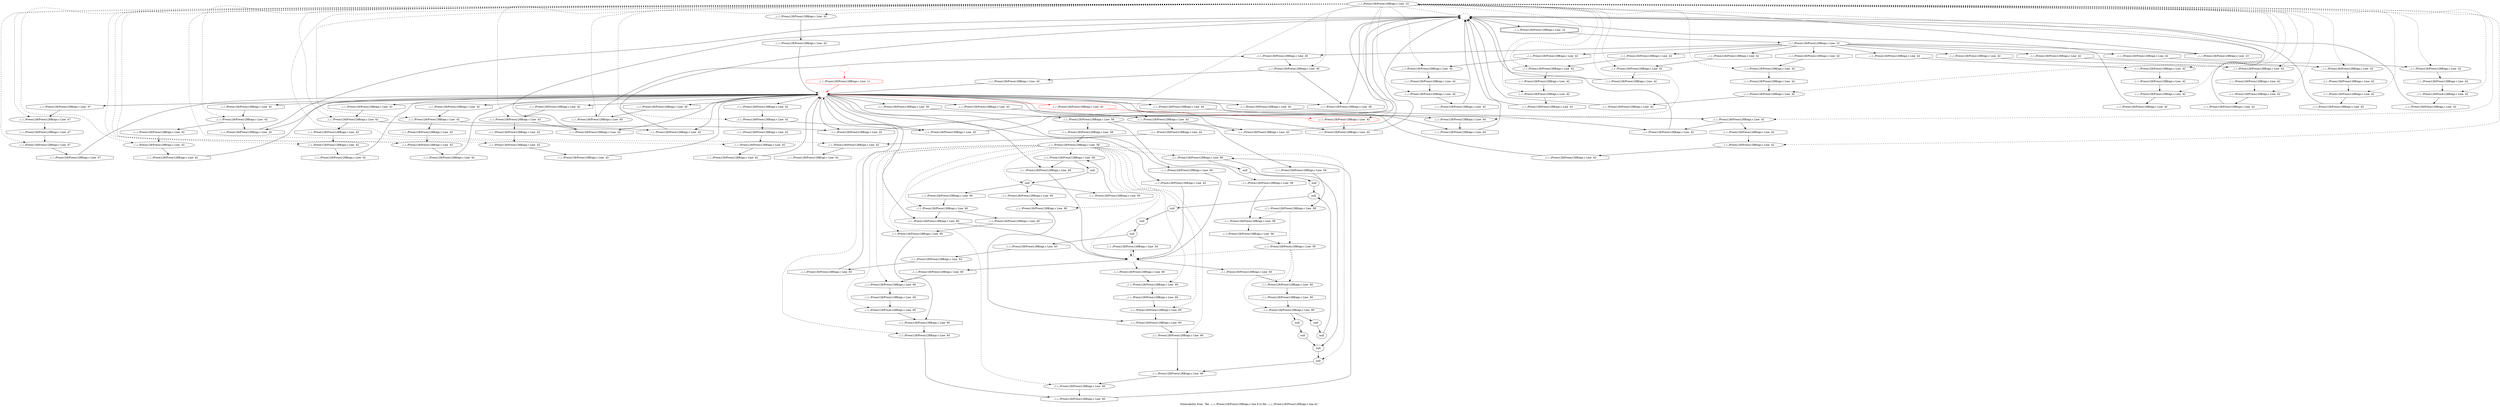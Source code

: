 digraph "Vulnerability from 'file ../../../Preon128/Preon128B/api.c line 8 to file ../../../Preon128/Preon128B/api.c line 42 '  "{
label="Vulnerability from  'file ../../../Preon128/Preon128B/api.c line 8 to file ../../../Preon128/Preon128B/api.c line 42 ' ";
node_1666[shape=ellipse,style=solid,label="../../../Preon128/Preon128B/api.c Line  23"]
node_1663[shape=ellipse,style=dashed,label=""]
"node_1666"->"node_1663" [style=dashed]
node_1679[shape=ellipse,style=solid,label="../../../Preon128/Preon128B/api.c Line  42"]
"node_1666"->"node_1679" [style=dashed]
node_1681[shape=ellipse,style=solid,label="../../../Preon128/Preon128B/api.c Line  42"]
"node_1666"->"node_1681" [style=dashed]
node_1765[shape=ellipse,style=solid,label="../../../Preon128/Preon128B/api.c Line  47"]
"node_1666"->"node_1765" [style=dashed]
node_1722[shape=ellipse,style=solid,label="../../../Preon128/Preon128B/api.c Line  42"]
"node_1666"->"node_1722" [style=dashed]
node_1670[shape=ellipse,style=solid,label="../../../Preon128/Preon128B/api.c Line  42"]
"node_1666"->"node_1670" [style=dashed]
node_1754[shape=ellipse,style=solid,label="../../../Preon128/Preon128B/api.c Line  44"]
"node_1666"->"node_1754" [style=dashed]
node_1724[shape=ellipse,style=solid,label="../../../Preon128/Preon128B/api.c Line  42"]
"node_1666"->"node_1724" [style=dashed]
node_1726[shape=ellipse,style=solid,label="../../../Preon128/Preon128B/api.c Line  42"]
"node_1666"->"node_1726" [style=dashed]
node_1739[shape=ellipse,style=solid,label="../../../Preon128/Preon128B/api.c Line  42"]
"node_1666"->"node_1739" [style=dashed]
node_1715[shape=ellipse,style=solid,label="../../../Preon128/Preon128B/api.c Line  42"]
"node_1666"->"node_1715" [style=dashed]
node_1728[shape=ellipse,style=solid,label="../../../Preon128/Preon128B/api.c Line  42"]
"node_1666"->"node_1728" [style=dashed]
node_1704[shape=ellipse,style=solid,label="../../../Preon128/Preon128B/api.c Line  42"]
"node_1666"->"node_1704" [style=dashed]
node_1757[shape=ellipse,style=solid,label="../../../Preon128/Preon128B/api.c Line  45"]
"node_1666"->"node_1757" [style=dashed]
node_1759[shape=ellipse,style=solid,label="../../../Preon128/Preon128B/api.c Line  45"]
"node_1666"->"node_1759" [style=dashed]
node_1706[shape=ellipse,style=solid,label="../../../Preon128/Preon128B/api.c Line  42"]
"node_1666"->"node_1706" [style=dashed]
node_1763[shape=ellipse,style=solid,label="../../../Preon128/Preon128B/api.c Line  47"]
"node_1666"->"node_1763" [style=dashed]
node_1694[shape=ellipse,style=solid,label="../../../Preon128/Preon128B/api.c Line  42"]
"node_1666"->"node_1694" [style=dashed]
node_1748[shape=ellipse,style=solid,label="../../../Preon128/Preon128B/api.c Line  42", color=red]
"node_1666"->"node_1748" [style=dashed]
node_1672[shape=ellipse,style=solid,label="../../../Preon128/Preon128B/api.c Line  42"]
"node_1666"->"node_1672" [style=dashed]
node_1683[shape=ellipse,style=solid,label="../../../Preon128/Preon128B/api.c Line  42"]
"node_1666"->"node_1683" [style=dashed]
node_1746[shape=ellipse,style=solid,label="../../../Preon128/Preon128B/api.c Line  42"]
"node_1666"->"node_1746" [style=dashed]
node_1713[shape=ellipse,style=solid,label="../../../Preon128/Preon128B/api.c Line  42"]
"node_1666"->"node_1713" [style=dashed]
node_1717[shape=ellipse,style=solid,label="../../../Preon128/Preon128B/api.c Line  42"]
"node_1666"->"node_1717" [style=dashed]
node_1701[shape=ellipse,style=solid,label="../../../Preon128/Preon128B/api.c Line  42"]
"node_1666"->"node_1701" [style=dashed]
node_1733[shape=ellipse,style=solid,label="../../../Preon128/Preon128B/api.c Line  42"]
"node_1666"->"node_1733" [style=dashed]
node_1735[shape=ellipse,style=solid,label="../../../Preon128/Preon128B/api.c Line  42"]
"node_1666"->"node_1735" [style=dashed]
node_1692[shape=ellipse,style=solid,label="../../../Preon128/Preon128B/api.c Line  42"]
"node_1666"->"node_1692" [style=dashed]
node_1677[shape=ellipse,style=solid,label="../../../Preon128/Preon128B/api.c Line  42"]
"node_1666"->"node_1677" [style=dashed]
node_1711[shape=ellipse,style=solid,label="../../../Preon128/Preon128B/api.c Line  42"]
"node_1666"->"node_1711" [style=dashed]
node_1690[shape=ellipse,style=solid,label="../../../Preon128/Preon128B/api.c Line  42"]
"node_1666"->"node_1690" [style=dashed]
node_1750[shape=ellipse,style=solid,label="../../../Preon128/Preon128B/api.c Line  42"]
"node_1666"->"node_1750" [style=dashed]
node_1737[shape=ellipse,style=solid,label="../../../Preon128/Preon128B/api.c Line  42"]
"node_1666"->"node_1737" [style=dashed]
node_1699[shape=ellipse,style=solid,label="../../../Preon128/Preon128B/api.c Line  42"]
"node_1666"->"node_1699" [style=dashed]
node_1668[shape=ellipse,style=solid,label="../../../Preon128/Preon128B/api.c Line  42"]
"node_1666"->"node_1668" [style=dashed]
node_1688[shape=ellipse,style=solid,label="../../../Preon128/Preon128B/api.c Line  42"]
"node_1666"->"node_1688" [style=dashed]
node_1744[shape=ellipse,style=solid,label="../../../Preon128/Preon128B/api.c Line  42"]
"node_1666"->"node_1744" [style=dashed]
node_1665[shape=doubleoctagon,style=solid,label="../../../Preon128/Preon128B/api.c Line  22"]
node_1664[shape=ellipse,style=solid,label="../../../Preon128/Preon128B/api.c Line  22"]
"node_1665"->"node_1664"
node_1723[shape=octagon,style=solid,label="../../../Preon128/Preon128B/api.c Line  42"]
"node_1664"->"node_1723"
node_1712[shape=octagon,style=solid,label="../../../Preon128/Preon128B/api.c Line  42"]
"node_1664"->"node_1712"
node_1700[shape=octagon,style=solid,label="../../../Preon128/Preon128B/api.c Line  42"]
"node_1664"->"node_1700"
node_1760[shape=octagon,style=solid,label="../../../Preon128/Preon128B/api.c Line  45"]
"node_1664"->"node_1760"
node_1689[shape=octagon,style=solid,label="../../../Preon128/Preon128B/api.c Line  42"]
"node_1664"->"node_1689"
node_1669[shape=octagon,style=solid,label="../../../Preon128/Preon128B/api.c Line  42"]
"node_1664"->"node_1669"
node_1745[shape=octagon,style=solid,label="../../../Preon128/Preon128B/api.c Line  42"]
"node_1664"->"node_1745"
node_1734[shape=octagon,style=solid,label="../../../Preon128/Preon128B/api.c Line  42"]
"node_1664"->"node_1734"
node_1678[shape=octagon,style=solid,label="../../../Preon128/Preon128B/api.c Line  42"]
"node_1664"->"node_1678"
node_1667[shape=octagon,style=solid,label="../../../Preon128/Preon128B/api.c Line  23"]
"node_1664"->"node_1667"
"node_1663"->"node_1665"
node_1662[shape=octagon,style=solid,label="../../../Preon128/Preon128B/api.c Line  11", color=red]
node_1661[shape=ellipse,style=dashed,label="", color=red]
"node_1662"->"node_1661" [color=red]
node_1671[shape=octagon,style=solid,label="../../../Preon128/Preon128B/api.c Line  42"]
"node_1661"->"node_1671"
node_1720[shape=octagon,style=solid,label="../../../Preon128/Preon128B/api.c Line  42"]
"node_1661"->"node_1720"
node_1764[shape=octagon,style=solid,label="../../../Preon128/Preon128B/api.c Line  47"]
"node_1661"->"node_1764"
node_1693[shape=octagon,style=solid,label="../../../Preon128/Preon128B/api.c Line  42"]
"node_1661"->"node_1693"
node_1705[shape=octagon,style=solid,label="../../../Preon128/Preon128B/api.c Line  42"]
"node_1661"->"node_1705"
node_1682[shape=octagon,style=solid,label="../../../Preon128/Preon128B/api.c Line  42"]
"node_1661"->"node_1682"
node_1716[shape=octagon,style=solid,label="../../../Preon128/Preon128B/api.c Line  42"]
"node_1661"->"node_1716"
node_1675[shape=octagon,style=solid,label="../../../Preon128/Preon128B/api.c Line  42"]
"node_1661"->"node_1675"
node_1727[shape=octagon,style=solid,label="../../../Preon128/Preon128B/api.c Line  42"]
"node_1661"->"node_1727"
node_1768[shape=octagon,style=solid,label="../../../Preon128/Preon128B/api.c Line  56"]
"node_1661"->"node_1768"
node_1755[shape=octagon,style=solid,label="../../../Preon128/Preon128B/api.c Line  44"]
"node_1661"->"node_1755"
node_1756[shape=octagon,style=solid,label="../../../Preon128/Preon128B/api.c Line  44"]
"node_1661"->"node_1756"
node_1758[shape=octagon,style=solid,label="../../../Preon128/Preon128B/api.c Line  45"]
"node_1661"->"node_1758"
node_1823[shape=octagon,style=solid,label="../../../Preon128/Preon128B/api.c Line  62"]
"node_1661"->"node_1823"
node_1762[shape=octagon,style=solid,label="../../../Preon128/Preon128B/api.c Line  46"]
"node_1661"->"node_1762"
node_1731[shape=octagon,style=solid,label="../../../Preon128/Preon128B/api.c Line  42"]
"node_1661"->"node_1731"
node_1797[shape=octagon,style=solid,label="../../../Preon128/Preon128B/api.c Line  60"]
"node_1661"->"node_1797"
node_1776[shape=octagon,style=solid,label="../../../Preon128/Preon128B/api.c Line  60"]
"node_1661"->"node_1776"
node_1814[shape=octagon,style=solid,label="../../../Preon128/Preon128B/api.c Line  60"]
"node_1661"->"node_1814"
node_1749[shape=octagon,style=solid,label="../../../Preon128/Preon128B/api.c Line  42", color=red]
"node_1661"->"node_1749" [color=red]
node_1738[shape=octagon,style=solid,label="../../../Preon128/Preon128B/api.c Line  42"]
"node_1661"->"node_1738"
node_1709[shape=octagon,style=solid,label="../../../Preon128/Preon128B/api.c Line  42"]
"node_1661"->"node_1709"
node_1697[shape=octagon,style=solid,label="../../../Preon128/Preon128B/api.c Line  42"]
"node_1661"->"node_1697"
node_1686[shape=octagon,style=solid,label="../../../Preon128/Preon128B/api.c Line  42"]
"node_1661"->"node_1686"
node_1742[shape=octagon,style=solid,label="../../../Preon128/Preon128B/api.c Line  42"]
"node_1661"->"node_1742"
node_1752[shape=octagon,style=solid,label="../../../Preon128/Preon128B/api.c Line  42"]
"node_1661"->"node_1752"
node_1660[shape=ellipse,style=dashed,label="", color=red]
"node_1660"->"node_1662" [color=red]
"node_1671"->"node_1670"
node_1719[shape=octagon,style=solid,label="../../../Preon128/Preon128B/api.c Line  42"]
"node_1719"->"node_1661"
"node_1720"->"node_1663"
node_1687[shape=octagon,style=solid,label="../../../Preon128/Preon128B/api.c Line  42"]
"node_1679"->"node_1687"
node_1684[shape=octagon,style=solid,label="../../../Preon128/Preon128B/api.c Line  42"]
"node_1681"->"node_1684"
"node_1681"->"node_1686"
node_1691[shape=octagon,style=solid,label="../../../Preon128/Preon128B/api.c Line  42"]
"node_1691"->"node_1690"
"node_1764"->"node_1763"
node_1703[shape=octagon,style=solid,label="../../../Preon128/Preon128B/api.c Line  47"]
"node_1765"->"node_1703"
node_1766[shape=octagon,style=solid,label="../../../Preon128/Preon128B/api.c Line  47"]
"node_1766"->"node_1765"
node_1721[shape=octagon,style=solid,label="../../../Preon128/Preon128B/api.c Line  42"]
"node_1721"->"node_1663"
node_1725[shape=octagon,style=solid,label="../../../Preon128/Preon128B/api.c Line  42"]
"node_1722"->"node_1725"
"node_1670"->"node_1675"
node_1673[shape=octagon,style=solid,label="../../../Preon128/Preon128B/api.c Line  42"]
"node_1670"->"node_1673"
node_1753[shape=octagon,style=solid,label="../../../Preon128/Preon128B/api.c Line  42"]
"node_1753"->"node_1663"
"node_1754"->"node_1756"
node_1708[shape=octagon,style=solid,label="../../../Preon128/Preon128B/api.c Line  42"]
"node_1708"->"node_1661"
"node_1723"->"node_1722"
node_1732[shape=octagon,style=solid,label="../../../Preon128/Preon128B/api.c Line  42"]
"node_1724"->"node_1732"
node_1674[shape=octagon,style=solid,label="../../../Preon128/Preon128B/api.c Line  42"]
"node_1674"->"node_1661"
node_1783[shape=ellipse,style=solid,label="null"]
node_1818[shape=octagon,style=solid,label="null"]
"node_1783"->"node_1818"
node_1784[shape=octagon,style=solid,label="null"]
"node_1784"->"node_1783"
node_1785[shape=ellipse,style=solid,label="../../../Preon128/Preon128B/api.c Line  58"]
node_1789[shape=ellipse,style=solid,label="../../../Preon128/Preon128B/api.c Line  60"]
"node_1785"->"node_1789" [style=dashed]
node_1791[shape=ellipse,style=solid,label="../../../Preon128/Preon128B/api.c Line  60"]
"node_1785"->"node_1791" [style=dashed]
node_1793[shape=ellipse,style=solid,label="../../../Preon128/Preon128B/api.c Line  60"]
"node_1785"->"node_1793" [style=dashed]
node_1795[shape=ellipse,style=solid,label="../../../Preon128/Preon128B/api.c Line  60"]
"node_1785"->"node_1795" [style=dashed]
node_1798[shape=ellipse,style=solid,label="../../../Preon128/Preon128B/api.c Line  60"]
"node_1785"->"node_1798" [style=dashed]
node_1804[shape=ellipse,style=solid,label="../../../Preon128/Preon128B/api.c Line  60"]
"node_1785"->"node_1804" [style=dashed]
node_1806[shape=ellipse,style=solid,label="../../../Preon128/Preon128B/api.c Line  60"]
"node_1785"->"node_1806" [style=dashed]
node_1808[shape=ellipse,style=solid,label="../../../Preon128/Preon128B/api.c Line  60"]
"node_1785"->"node_1808" [style=dashed]
node_1810[shape=ellipse,style=solid,label="../../../Preon128/Preon128B/api.c Line  60"]
"node_1785"->"node_1810" [style=dashed]
node_1812[shape=ellipse,style=solid,label="../../../Preon128/Preon128B/api.c Line  60"]
"node_1785"->"node_1812" [style=dashed]
node_1815[shape=ellipse,style=solid,label="../../../Preon128/Preon128B/api.c Line  60"]
"node_1785"->"node_1815" [style=dashed]
node_1817[shape=ellipse,style=solid,label="null"]
"node_1785"->"node_1817" [style=dashed]
node_1800[shape=ellipse,style=solid,label="null"]
"node_1785"->"node_1800" [style=dashed]
node_1802[shape=ellipse,style=solid,label="../../../Preon128/Preon128B/api.c Line  60"]
"node_1785"->"node_1802" [style=dashed]
node_1775[shape=ellipse,style=dashed,label=""]
"node_1785"->"node_1775" [style=dashed]
node_1786[shape=octagon,style=solid,label="../../../Preon128/Preon128B/api.c Line  58"]
"node_1786"->"node_1785"
"node_1693"->"node_1692"
"node_1705"->"node_1704"
"node_1725"->"node_1724"
node_1729[shape=octagon,style=solid,label="../../../Preon128/Preon128B/api.c Line  42"]
"node_1726"->"node_1729"
"node_1726"->"node_1731"
node_1741[shape=octagon,style=solid,label="../../../Preon128/Preon128B/api.c Line  42"]
"node_1739"->"node_1741"
node_1740[shape=octagon,style=solid,label="../../../Preon128/Preon128B/api.c Line  42"]
"node_1740"->"node_1739"
node_1707[shape=octagon,style=solid,label="../../../Preon128/Preon128B/api.c Line  42"]
"node_1707"->"node_1706"
"node_1687"->"node_1663"
"node_1682"->"node_1681"
"node_1712"->"node_1711"
node_1702[shape=octagon,style=solid,label="../../../Preon128/Preon128B/api.c Line  42"]
"node_1702"->"node_1701"
"node_1715"->"node_1720"
node_1718[shape=octagon,style=solid,label="../../../Preon128/Preon128B/api.c Line  42"]
"node_1715"->"node_1718"
"node_1716"->"node_1715"
"node_1700"->"node_1699"
"node_1675"->"node_1663"
"node_1727"->"node_1726"
node_1730[shape=octagon,style=solid,label="../../../Preon128/Preon128B/api.c Line  42"]
"node_1728"->"node_1730"
"node_1704"->"node_1707"
"node_1704"->"node_1709"
node_1767[shape=ellipse,style=solid,label="../../../Preon128/Preon128B/api.c Line  56"]
"node_1767"->"node_1786"
node_1770[shape=octagon,style=solid,label="../../../Preon128/Preon128B/api.c Line  58"]
"node_1767"->"node_1770"
node_1772[shape=octagon,style=solid,label="../../../Preon128/Preon128B/api.c Line  58"]
"node_1767"->"node_1772"
"node_1768"->"node_1767"
node_1769[shape=ellipse,style=solid,label="../../../Preon128/Preon128B/api.c Line  58"]
node_1771[shape=ellipse,style=solid,label="../../../Preon128/Preon128B/api.c Line  58"]
"node_1769"->"node_1771" [style=dashed]
node_1773[shape=ellipse,style=solid,label="../../../Preon128/Preon128B/api.c Line  58"]
"node_1769"->"node_1773" [style=dashed]
"node_1755"->"node_1754"
"node_1756"->"node_1663"
"node_1757"->"node_1760"
"node_1758"->"node_1757"
node_1761[shape=octagon,style=solid,label="../../../Preon128/Preon128B/api.c Line  45"]
"node_1759"->"node_1761"
"node_1759"->"node_1762"
"node_1760"->"node_1759"
"node_1823"->"node_1775"
node_1824[shape=ellipse,style=solid,label="../../../Preon128/Preon128B/api.c Line  63"]
node_1826[shape=octagon,style=solid,label="../../../Preon128/Preon128B/api.c Line  63"]
"node_1824"->"node_1826"
node_1825[shape=octagon,style=solid,label="../../../Preon128/Preon128B/api.c Line  63"]
"node_1825"->"node_1824"
"node_1826"->"node_1661"
node_1827[shape=octagon,style=solid,label="../../../Preon128/Preon128B/api.c Line  64"]
"node_1827"->"node_1775"
"node_1729"->"node_1728"
"node_1730"->"node_1661"
"node_1689"->"node_1688"
"node_1818"->"node_1817"
node_1819[shape=ellipse,style=solid,label="null"]
node_1822[shape=octagon,style=solid,label="null"]
"node_1819"->"node_1822"
node_1820[shape=octagon,style=solid,label="null"]
"node_1820"->"node_1819"
node_1821[shape=ellipse,style=solid,label="null"]
"node_1821"->"node_1825"
"node_1821"->"node_1827"
"node_1822"->"node_1821"
"node_1706"->"node_1708"
"node_1761"->"node_1661"
"node_1762"->"node_1663"
"node_1763"->"node_1766"
"node_1673"->"node_1672"
"node_1731"->"node_1663"
"node_1732"->"node_1663"
node_1696[shape=octagon,style=solid,label="../../../Preon128/Preon128B/api.c Line  42"]
"node_1694"->"node_1696"
node_1747[shape=octagon,style=solid,label="../../../Preon128/Preon128B/api.c Line  42"]
"node_1747"->"node_1746"
"node_1748"->"node_1752"
"node_1672"->"node_1674"
node_1685[shape=octagon,style=solid,label="../../../Preon128/Preon128B/api.c Line  42"]
"node_1683"->"node_1685"
"node_1684"->"node_1683"
"node_1669"->"node_1668"
node_1779[shape=ellipse,style=solid,label="../../../Preon128/Preon128B/api.c Line  60"]
"node_1779"->"node_1784"
node_1782[shape=octagon,style=solid,label="null"]
"node_1779"->"node_1782"
node_1780[shape=octagon,style=solid,label="../../../Preon128/Preon128B/api.c Line  60"]
"node_1780"->"node_1779"
node_1781[shape=ellipse,style=solid,label="null"]
"node_1781"->"node_1820"
"node_1782"->"node_1781"
"node_1745"->"node_1744"
"node_1746"->"node_1753"
node_1695[shape=octagon,style=solid,label="../../../Preon128/Preon128B/api.c Line  42"]
"node_1695"->"node_1694"
node_1787[shape=ellipse,style=solid,label="null"]
"node_1787"->"node_1820"
node_1788[shape=octagon,style=solid,label="null"]
"node_1788"->"node_1787"
"node_1789"->"node_1818"
"node_1789"->"node_1788"
node_1790[shape=octagon,style=solid,label="../../../Preon128/Preon128B/api.c Line  60"]
"node_1790"->"node_1789"
"node_1791"->"node_1790"
node_1792[shape=octagon,style=solid,label="../../../Preon128/Preon128B/api.c Line  60"]
"node_1792"->"node_1791"
"node_1793"->"node_1792"
node_1794[shape=octagon,style=solid,label="../../../Preon128/Preon128B/api.c Line  60"]
"node_1794"->"node_1793"
"node_1795"->"node_1794"
node_1796[shape=octagon,style=solid,label="../../../Preon128/Preon128B/api.c Line  60"]
"node_1796"->"node_1795"
"node_1797"->"node_1775"
"node_1798"->"node_1797"
node_1801[shape=octagon,style=solid,label="null"]
"node_1798"->"node_1801"
node_1676[shape=octagon,style=solid,label="../../../Preon128/Preon128B/api.c Line  42"]
"node_1676"->"node_1663"
"node_1713"->"node_1721"
"node_1776"->"node_1775"
node_1777[shape=ellipse,style=solid,label="../../../Preon128/Preon128B/api.c Line  60"]
"node_1777"->"node_1780"
node_1778[shape=octagon,style=solid,label="../../../Preon128/Preon128B/api.c Line  60"]
"node_1778"->"node_1777"
"node_1717"->"node_1719"
"node_1718"->"node_1717"
node_1710[shape=octagon,style=solid,label="../../../Preon128/Preon128B/api.c Line  42"]
"node_1701"->"node_1710"
"node_1703"->"node_1661"
"node_1710"->"node_1663"
node_1803[shape=octagon,style=solid,label="../../../Preon128/Preon128B/api.c Line  60"]
"node_1803"->"node_1802"
"node_1804"->"node_1803"
"node_1804"->"node_1814"
node_1805[shape=octagon,style=solid,label="../../../Preon128/Preon128B/api.c Line  60"]
"node_1805"->"node_1804"
"node_1806"->"node_1790"
node_1807[shape=octagon,style=solid,label="../../../Preon128/Preon128B/api.c Line  60"]
"node_1807"->"node_1806"
"node_1808"->"node_1807"
node_1809[shape=octagon,style=solid,label="../../../Preon128/Preon128B/api.c Line  60"]
"node_1809"->"node_1808"
"node_1810"->"node_1809"
node_1811[shape=octagon,style=solid,label="../../../Preon128/Preon128B/api.c Line  60"]
"node_1811"->"node_1810"
"node_1812"->"node_1811"
node_1736[shape=octagon,style=solid,label="../../../Preon128/Preon128B/api.c Line  42"]
"node_1733"->"node_1736"
"node_1734"->"node_1733"
"node_1696"->"node_1661"
node_1743[shape=octagon,style=solid,label="../../../Preon128/Preon128B/api.c Line  42"]
"node_1735"->"node_1743"
"node_1736"->"node_1735"
"node_1692"->"node_1695"
"node_1692"->"node_1697"
node_1813[shape=octagon,style=solid,label="../../../Preon128/Preon128B/api.c Line  60"]
"node_1813"->"node_1812"
"node_1814"->"node_1775"
"node_1815"->"node_1809"
node_1816[shape=octagon,style=solid,label="../../../Preon128/Preon128B/api.c Line  60"]
"node_1816"->"node_1815"
"node_1817"->"node_1807"
node_1680[shape=octagon,style=solid,label="../../../Preon128/Preon128B/api.c Line  42"]
"node_1677"->"node_1680"
node_1714[shape=octagon,style=solid,label="../../../Preon128/Preon128B/api.c Line  42"]
"node_1711"->"node_1714"
"node_1714"->"node_1713"
node_1698[shape=octagon,style=solid,label="../../../Preon128/Preon128B/api.c Line  42"]
"node_1690"->"node_1698"
node_1799[shape=octagon,style=solid,label="../../../Preon128/Preon128B/api.c Line  60"]
"node_1799"->"node_1798"
"node_1800"->"node_1805"
"node_1800"->"node_1816"
"node_1800"->"node_1799"
"node_1801"->"node_1800"
"node_1802"->"node_1792"
"node_1749"->"node_1748" [color=red]
node_1751[shape=octagon,style=solid,label="../../../Preon128/Preon128B/api.c Line  42"]
"node_1750"->"node_1751"
"node_1737"->"node_1740"
"node_1737"->"node_1742"
"node_1738"->"node_1737"
"node_1678"->"node_1677"
"node_1709"->"node_1663"
"node_1667"->"node_1666"
"node_1770"->"node_1769"
node_1774[shape=octagon,style=solid,label="../../../Preon128/Preon128B/api.c Line  58"]
"node_1771"->"node_1774"
"node_1772"->"node_1771"
"node_1699"->"node_1702"
"node_1773"->"node_1779" [style=dashed]
"node_1773"->"node_1777" [style=dashed]
"node_1773"->"node_1775" [style=dashed]
"node_1774"->"node_1773"
"node_1775"->"node_1827"
"node_1775"->"node_1796"
"node_1775"->"node_1778"
"node_1775"->"node_1813"
"node_1697"->"node_1663"
"node_1698"->"node_1663"
"node_1680"->"node_1679"
"node_1686"->"node_1663"
"node_1668"->"node_1676"
"node_1685"->"node_1661"
"node_1688"->"node_1691"
"node_1741"->"node_1661"
"node_1742"->"node_1663"
"node_1743"->"node_1663"
"node_1744"->"node_1747"
"node_1751"->"node_1661"
"node_1752"->"node_1663"
}

